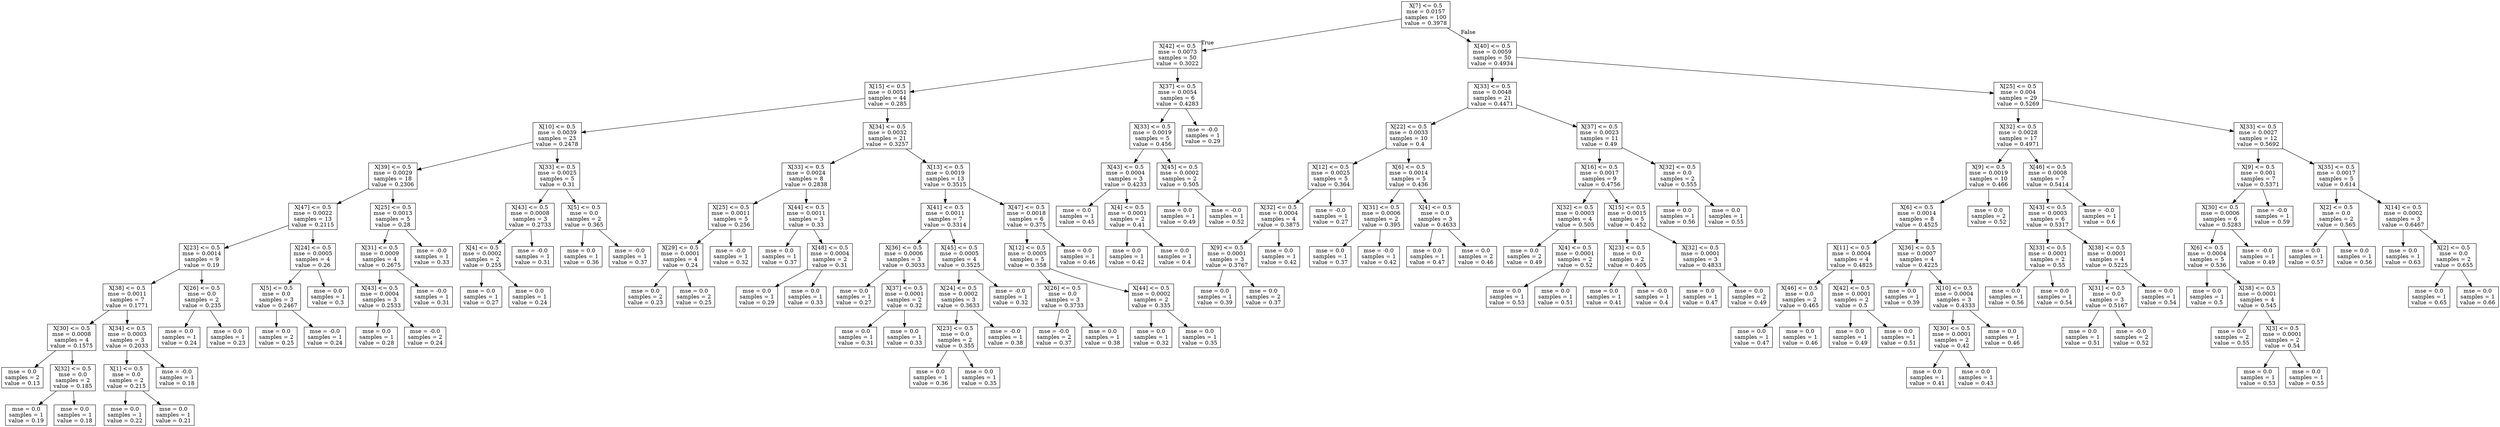 digraph Tree {
node [shape=box] ;
0 [label="X[7] <= 0.5\nmse = 0.0157\nsamples = 100\nvalue = 0.3978"] ;
1 [label="X[42] <= 0.5\nmse = 0.0073\nsamples = 50\nvalue = 0.3022"] ;
0 -> 1 [labeldistance=2.5, labelangle=45, headlabel="True"] ;
2 [label="X[15] <= 0.5\nmse = 0.0051\nsamples = 44\nvalue = 0.285"] ;
1 -> 2 ;
3 [label="X[10] <= 0.5\nmse = 0.0039\nsamples = 23\nvalue = 0.2478"] ;
2 -> 3 ;
4 [label="X[39] <= 0.5\nmse = 0.0029\nsamples = 18\nvalue = 0.2306"] ;
3 -> 4 ;
5 [label="X[47] <= 0.5\nmse = 0.0022\nsamples = 13\nvalue = 0.2115"] ;
4 -> 5 ;
6 [label="X[23] <= 0.5\nmse = 0.0014\nsamples = 9\nvalue = 0.19"] ;
5 -> 6 ;
7 [label="X[38] <= 0.5\nmse = 0.0011\nsamples = 7\nvalue = 0.1771"] ;
6 -> 7 ;
8 [label="X[30] <= 0.5\nmse = 0.0008\nsamples = 4\nvalue = 0.1575"] ;
7 -> 8 ;
9 [label="mse = 0.0\nsamples = 2\nvalue = 0.13"] ;
8 -> 9 ;
10 [label="X[32] <= 0.5\nmse = 0.0\nsamples = 2\nvalue = 0.185"] ;
8 -> 10 ;
11 [label="mse = 0.0\nsamples = 1\nvalue = 0.19"] ;
10 -> 11 ;
12 [label="mse = 0.0\nsamples = 1\nvalue = 0.18"] ;
10 -> 12 ;
13 [label="X[34] <= 0.5\nmse = 0.0003\nsamples = 3\nvalue = 0.2033"] ;
7 -> 13 ;
14 [label="X[1] <= 0.5\nmse = 0.0\nsamples = 2\nvalue = 0.215"] ;
13 -> 14 ;
15 [label="mse = 0.0\nsamples = 1\nvalue = 0.22"] ;
14 -> 15 ;
16 [label="mse = 0.0\nsamples = 1\nvalue = 0.21"] ;
14 -> 16 ;
17 [label="mse = -0.0\nsamples = 1\nvalue = 0.18"] ;
13 -> 17 ;
18 [label="X[26] <= 0.5\nmse = 0.0\nsamples = 2\nvalue = 0.235"] ;
6 -> 18 ;
19 [label="mse = 0.0\nsamples = 1\nvalue = 0.24"] ;
18 -> 19 ;
20 [label="mse = 0.0\nsamples = 1\nvalue = 0.23"] ;
18 -> 20 ;
21 [label="X[24] <= 0.5\nmse = 0.0005\nsamples = 4\nvalue = 0.26"] ;
5 -> 21 ;
22 [label="X[5] <= 0.5\nmse = 0.0\nsamples = 3\nvalue = 0.2467"] ;
21 -> 22 ;
23 [label="mse = 0.0\nsamples = 2\nvalue = 0.25"] ;
22 -> 23 ;
24 [label="mse = -0.0\nsamples = 1\nvalue = 0.24"] ;
22 -> 24 ;
25 [label="mse = 0.0\nsamples = 1\nvalue = 0.3"] ;
21 -> 25 ;
26 [label="X[25] <= 0.5\nmse = 0.0013\nsamples = 5\nvalue = 0.28"] ;
4 -> 26 ;
27 [label="X[31] <= 0.5\nmse = 0.0009\nsamples = 4\nvalue = 0.2675"] ;
26 -> 27 ;
28 [label="X[43] <= 0.5\nmse = 0.0004\nsamples = 3\nvalue = 0.2533"] ;
27 -> 28 ;
29 [label="mse = 0.0\nsamples = 1\nvalue = 0.28"] ;
28 -> 29 ;
30 [label="mse = -0.0\nsamples = 2\nvalue = 0.24"] ;
28 -> 30 ;
31 [label="mse = -0.0\nsamples = 1\nvalue = 0.31"] ;
27 -> 31 ;
32 [label="mse = -0.0\nsamples = 1\nvalue = 0.33"] ;
26 -> 32 ;
33 [label="X[33] <= 0.5\nmse = 0.0025\nsamples = 5\nvalue = 0.31"] ;
3 -> 33 ;
34 [label="X[43] <= 0.5\nmse = 0.0008\nsamples = 3\nvalue = 0.2733"] ;
33 -> 34 ;
35 [label="X[4] <= 0.5\nmse = 0.0002\nsamples = 2\nvalue = 0.255"] ;
34 -> 35 ;
36 [label="mse = 0.0\nsamples = 1\nvalue = 0.27"] ;
35 -> 36 ;
37 [label="mse = 0.0\nsamples = 1\nvalue = 0.24"] ;
35 -> 37 ;
38 [label="mse = -0.0\nsamples = 1\nvalue = 0.31"] ;
34 -> 38 ;
39 [label="X[5] <= 0.5\nmse = 0.0\nsamples = 2\nvalue = 0.365"] ;
33 -> 39 ;
40 [label="mse = 0.0\nsamples = 1\nvalue = 0.36"] ;
39 -> 40 ;
41 [label="mse = -0.0\nsamples = 1\nvalue = 0.37"] ;
39 -> 41 ;
42 [label="X[34] <= 0.5\nmse = 0.0032\nsamples = 21\nvalue = 0.3257"] ;
2 -> 42 ;
43 [label="X[33] <= 0.5\nmse = 0.0024\nsamples = 8\nvalue = 0.2838"] ;
42 -> 43 ;
44 [label="X[25] <= 0.5\nmse = 0.0011\nsamples = 5\nvalue = 0.256"] ;
43 -> 44 ;
45 [label="X[29] <= 0.5\nmse = 0.0001\nsamples = 4\nvalue = 0.24"] ;
44 -> 45 ;
46 [label="mse = 0.0\nsamples = 2\nvalue = 0.23"] ;
45 -> 46 ;
47 [label="mse = 0.0\nsamples = 2\nvalue = 0.25"] ;
45 -> 47 ;
48 [label="mse = -0.0\nsamples = 1\nvalue = 0.32"] ;
44 -> 48 ;
49 [label="X[44] <= 0.5\nmse = 0.0011\nsamples = 3\nvalue = 0.33"] ;
43 -> 49 ;
50 [label="mse = 0.0\nsamples = 1\nvalue = 0.37"] ;
49 -> 50 ;
51 [label="X[48] <= 0.5\nmse = 0.0004\nsamples = 2\nvalue = 0.31"] ;
49 -> 51 ;
52 [label="mse = 0.0\nsamples = 1\nvalue = 0.29"] ;
51 -> 52 ;
53 [label="mse = 0.0\nsamples = 1\nvalue = 0.33"] ;
51 -> 53 ;
54 [label="X[13] <= 0.5\nmse = 0.0019\nsamples = 13\nvalue = 0.3515"] ;
42 -> 54 ;
55 [label="X[41] <= 0.5\nmse = 0.0011\nsamples = 7\nvalue = 0.3314"] ;
54 -> 55 ;
56 [label="X[36] <= 0.5\nmse = 0.0006\nsamples = 3\nvalue = 0.3033"] ;
55 -> 56 ;
57 [label="mse = 0.0\nsamples = 1\nvalue = 0.27"] ;
56 -> 57 ;
58 [label="X[37] <= 0.5\nmse = 0.0001\nsamples = 2\nvalue = 0.32"] ;
56 -> 58 ;
59 [label="mse = 0.0\nsamples = 1\nvalue = 0.31"] ;
58 -> 59 ;
60 [label="mse = 0.0\nsamples = 1\nvalue = 0.33"] ;
58 -> 60 ;
61 [label="X[45] <= 0.5\nmse = 0.0005\nsamples = 4\nvalue = 0.3525"] ;
55 -> 61 ;
62 [label="X[24] <= 0.5\nmse = 0.0002\nsamples = 3\nvalue = 0.3633"] ;
61 -> 62 ;
63 [label="X[23] <= 0.5\nmse = 0.0\nsamples = 2\nvalue = 0.355"] ;
62 -> 63 ;
64 [label="mse = 0.0\nsamples = 1\nvalue = 0.36"] ;
63 -> 64 ;
65 [label="mse = 0.0\nsamples = 1\nvalue = 0.35"] ;
63 -> 65 ;
66 [label="mse = -0.0\nsamples = 1\nvalue = 0.38"] ;
62 -> 66 ;
67 [label="mse = -0.0\nsamples = 1\nvalue = 0.32"] ;
61 -> 67 ;
68 [label="X[47] <= 0.5\nmse = 0.0018\nsamples = 6\nvalue = 0.375"] ;
54 -> 68 ;
69 [label="X[12] <= 0.5\nmse = 0.0005\nsamples = 5\nvalue = 0.358"] ;
68 -> 69 ;
70 [label="X[26] <= 0.5\nmse = 0.0\nsamples = 3\nvalue = 0.3733"] ;
69 -> 70 ;
71 [label="mse = -0.0\nsamples = 2\nvalue = 0.37"] ;
70 -> 71 ;
72 [label="mse = 0.0\nsamples = 1\nvalue = 0.38"] ;
70 -> 72 ;
73 [label="X[44] <= 0.5\nmse = 0.0002\nsamples = 2\nvalue = 0.335"] ;
69 -> 73 ;
74 [label="mse = 0.0\nsamples = 1\nvalue = 0.32"] ;
73 -> 74 ;
75 [label="mse = 0.0\nsamples = 1\nvalue = 0.35"] ;
73 -> 75 ;
76 [label="mse = 0.0\nsamples = 1\nvalue = 0.46"] ;
68 -> 76 ;
77 [label="X[37] <= 0.5\nmse = 0.0054\nsamples = 6\nvalue = 0.4283"] ;
1 -> 77 ;
78 [label="X[33] <= 0.5\nmse = 0.0019\nsamples = 5\nvalue = 0.456"] ;
77 -> 78 ;
79 [label="X[43] <= 0.5\nmse = 0.0004\nsamples = 3\nvalue = 0.4233"] ;
78 -> 79 ;
80 [label="mse = 0.0\nsamples = 1\nvalue = 0.45"] ;
79 -> 80 ;
81 [label="X[4] <= 0.5\nmse = 0.0001\nsamples = 2\nvalue = 0.41"] ;
79 -> 81 ;
82 [label="mse = 0.0\nsamples = 1\nvalue = 0.42"] ;
81 -> 82 ;
83 [label="mse = 0.0\nsamples = 1\nvalue = 0.4"] ;
81 -> 83 ;
84 [label="X[45] <= 0.5\nmse = 0.0002\nsamples = 2\nvalue = 0.505"] ;
78 -> 84 ;
85 [label="mse = 0.0\nsamples = 1\nvalue = 0.49"] ;
84 -> 85 ;
86 [label="mse = -0.0\nsamples = 1\nvalue = 0.52"] ;
84 -> 86 ;
87 [label="mse = -0.0\nsamples = 1\nvalue = 0.29"] ;
77 -> 87 ;
88 [label="X[40] <= 0.5\nmse = 0.0059\nsamples = 50\nvalue = 0.4934"] ;
0 -> 88 [labeldistance=2.5, labelangle=-45, headlabel="False"] ;
89 [label="X[33] <= 0.5\nmse = 0.0048\nsamples = 21\nvalue = 0.4471"] ;
88 -> 89 ;
90 [label="X[22] <= 0.5\nmse = 0.0033\nsamples = 10\nvalue = 0.4"] ;
89 -> 90 ;
91 [label="X[12] <= 0.5\nmse = 0.0025\nsamples = 5\nvalue = 0.364"] ;
90 -> 91 ;
92 [label="X[32] <= 0.5\nmse = 0.0004\nsamples = 4\nvalue = 0.3875"] ;
91 -> 92 ;
93 [label="X[9] <= 0.5\nmse = 0.0001\nsamples = 3\nvalue = 0.3767"] ;
92 -> 93 ;
94 [label="mse = 0.0\nsamples = 1\nvalue = 0.39"] ;
93 -> 94 ;
95 [label="mse = 0.0\nsamples = 2\nvalue = 0.37"] ;
93 -> 95 ;
96 [label="mse = 0.0\nsamples = 1\nvalue = 0.42"] ;
92 -> 96 ;
97 [label="mse = -0.0\nsamples = 1\nvalue = 0.27"] ;
91 -> 97 ;
98 [label="X[6] <= 0.5\nmse = 0.0014\nsamples = 5\nvalue = 0.436"] ;
90 -> 98 ;
99 [label="X[31] <= 0.5\nmse = 0.0006\nsamples = 2\nvalue = 0.395"] ;
98 -> 99 ;
100 [label="mse = 0.0\nsamples = 1\nvalue = 0.37"] ;
99 -> 100 ;
101 [label="mse = -0.0\nsamples = 1\nvalue = 0.42"] ;
99 -> 101 ;
102 [label="X[4] <= 0.5\nmse = 0.0\nsamples = 3\nvalue = 0.4633"] ;
98 -> 102 ;
103 [label="mse = 0.0\nsamples = 1\nvalue = 0.47"] ;
102 -> 103 ;
104 [label="mse = 0.0\nsamples = 2\nvalue = 0.46"] ;
102 -> 104 ;
105 [label="X[37] <= 0.5\nmse = 0.0023\nsamples = 11\nvalue = 0.49"] ;
89 -> 105 ;
106 [label="X[16] <= 0.5\nmse = 0.0017\nsamples = 9\nvalue = 0.4756"] ;
105 -> 106 ;
107 [label="X[32] <= 0.5\nmse = 0.0003\nsamples = 4\nvalue = 0.505"] ;
106 -> 107 ;
108 [label="mse = 0.0\nsamples = 2\nvalue = 0.49"] ;
107 -> 108 ;
109 [label="X[4] <= 0.5\nmse = 0.0001\nsamples = 2\nvalue = 0.52"] ;
107 -> 109 ;
110 [label="mse = 0.0\nsamples = 1\nvalue = 0.53"] ;
109 -> 110 ;
111 [label="mse = 0.0\nsamples = 1\nvalue = 0.51"] ;
109 -> 111 ;
112 [label="X[15] <= 0.5\nmse = 0.0015\nsamples = 5\nvalue = 0.452"] ;
106 -> 112 ;
113 [label="X[23] <= 0.5\nmse = 0.0\nsamples = 2\nvalue = 0.405"] ;
112 -> 113 ;
114 [label="mse = 0.0\nsamples = 1\nvalue = 0.41"] ;
113 -> 114 ;
115 [label="mse = -0.0\nsamples = 1\nvalue = 0.4"] ;
113 -> 115 ;
116 [label="X[32] <= 0.5\nmse = 0.0001\nsamples = 3\nvalue = 0.4833"] ;
112 -> 116 ;
117 [label="mse = 0.0\nsamples = 1\nvalue = 0.47"] ;
116 -> 117 ;
118 [label="mse = 0.0\nsamples = 2\nvalue = 0.49"] ;
116 -> 118 ;
119 [label="X[32] <= 0.5\nmse = 0.0\nsamples = 2\nvalue = 0.555"] ;
105 -> 119 ;
120 [label="mse = 0.0\nsamples = 1\nvalue = 0.56"] ;
119 -> 120 ;
121 [label="mse = 0.0\nsamples = 1\nvalue = 0.55"] ;
119 -> 121 ;
122 [label="X[25] <= 0.5\nmse = 0.004\nsamples = 29\nvalue = 0.5269"] ;
88 -> 122 ;
123 [label="X[32] <= 0.5\nmse = 0.0028\nsamples = 17\nvalue = 0.4971"] ;
122 -> 123 ;
124 [label="X[9] <= 0.5\nmse = 0.0019\nsamples = 10\nvalue = 0.466"] ;
123 -> 124 ;
125 [label="X[6] <= 0.5\nmse = 0.0014\nsamples = 8\nvalue = 0.4525"] ;
124 -> 125 ;
126 [label="X[11] <= 0.5\nmse = 0.0004\nsamples = 4\nvalue = 0.4825"] ;
125 -> 126 ;
127 [label="X[46] <= 0.5\nmse = 0.0\nsamples = 2\nvalue = 0.465"] ;
126 -> 127 ;
128 [label="mse = 0.0\nsamples = 1\nvalue = 0.47"] ;
127 -> 128 ;
129 [label="mse = 0.0\nsamples = 1\nvalue = 0.46"] ;
127 -> 129 ;
130 [label="X[42] <= 0.5\nmse = 0.0001\nsamples = 2\nvalue = 0.5"] ;
126 -> 130 ;
131 [label="mse = 0.0\nsamples = 1\nvalue = 0.49"] ;
130 -> 131 ;
132 [label="mse = 0.0\nsamples = 1\nvalue = 0.51"] ;
130 -> 132 ;
133 [label="X[36] <= 0.5\nmse = 0.0007\nsamples = 4\nvalue = 0.4225"] ;
125 -> 133 ;
134 [label="mse = 0.0\nsamples = 1\nvalue = 0.39"] ;
133 -> 134 ;
135 [label="X[10] <= 0.5\nmse = 0.0004\nsamples = 3\nvalue = 0.4333"] ;
133 -> 135 ;
136 [label="X[30] <= 0.5\nmse = 0.0001\nsamples = 2\nvalue = 0.42"] ;
135 -> 136 ;
137 [label="mse = 0.0\nsamples = 1\nvalue = 0.41"] ;
136 -> 137 ;
138 [label="mse = 0.0\nsamples = 1\nvalue = 0.43"] ;
136 -> 138 ;
139 [label="mse = 0.0\nsamples = 1\nvalue = 0.46"] ;
135 -> 139 ;
140 [label="mse = 0.0\nsamples = 2\nvalue = 0.52"] ;
124 -> 140 ;
141 [label="X[46] <= 0.5\nmse = 0.0008\nsamples = 7\nvalue = 0.5414"] ;
123 -> 141 ;
142 [label="X[43] <= 0.5\nmse = 0.0003\nsamples = 6\nvalue = 0.5317"] ;
141 -> 142 ;
143 [label="X[33] <= 0.5\nmse = 0.0001\nsamples = 2\nvalue = 0.55"] ;
142 -> 143 ;
144 [label="mse = 0.0\nsamples = 1\nvalue = 0.56"] ;
143 -> 144 ;
145 [label="mse = 0.0\nsamples = 1\nvalue = 0.54"] ;
143 -> 145 ;
146 [label="X[38] <= 0.5\nmse = 0.0001\nsamples = 4\nvalue = 0.5225"] ;
142 -> 146 ;
147 [label="X[31] <= 0.5\nmse = 0.0\nsamples = 3\nvalue = 0.5167"] ;
146 -> 147 ;
148 [label="mse = 0.0\nsamples = 1\nvalue = 0.51"] ;
147 -> 148 ;
149 [label="mse = -0.0\nsamples = 2\nvalue = 0.52"] ;
147 -> 149 ;
150 [label="mse = 0.0\nsamples = 1\nvalue = 0.54"] ;
146 -> 150 ;
151 [label="mse = -0.0\nsamples = 1\nvalue = 0.6"] ;
141 -> 151 ;
152 [label="X[33] <= 0.5\nmse = 0.0027\nsamples = 12\nvalue = 0.5692"] ;
122 -> 152 ;
153 [label="X[9] <= 0.5\nmse = 0.001\nsamples = 7\nvalue = 0.5371"] ;
152 -> 153 ;
154 [label="X[30] <= 0.5\nmse = 0.0006\nsamples = 6\nvalue = 0.5283"] ;
153 -> 154 ;
155 [label="X[6] <= 0.5\nmse = 0.0004\nsamples = 5\nvalue = 0.536"] ;
154 -> 155 ;
156 [label="mse = 0.0\nsamples = 1\nvalue = 0.5"] ;
155 -> 156 ;
157 [label="X[38] <= 0.5\nmse = 0.0001\nsamples = 4\nvalue = 0.545"] ;
155 -> 157 ;
158 [label="mse = 0.0\nsamples = 2\nvalue = 0.55"] ;
157 -> 158 ;
159 [label="X[3] <= 0.5\nmse = 0.0001\nsamples = 2\nvalue = 0.54"] ;
157 -> 159 ;
160 [label="mse = 0.0\nsamples = 1\nvalue = 0.53"] ;
159 -> 160 ;
161 [label="mse = 0.0\nsamples = 1\nvalue = 0.55"] ;
159 -> 161 ;
162 [label="mse = -0.0\nsamples = 1\nvalue = 0.49"] ;
154 -> 162 ;
163 [label="mse = -0.0\nsamples = 1\nvalue = 0.59"] ;
153 -> 163 ;
164 [label="X[35] <= 0.5\nmse = 0.0017\nsamples = 5\nvalue = 0.614"] ;
152 -> 164 ;
165 [label="X[2] <= 0.5\nmse = 0.0\nsamples = 2\nvalue = 0.565"] ;
164 -> 165 ;
166 [label="mse = 0.0\nsamples = 1\nvalue = 0.57"] ;
165 -> 166 ;
167 [label="mse = 0.0\nsamples = 1\nvalue = 0.56"] ;
165 -> 167 ;
168 [label="X[14] <= 0.5\nmse = 0.0002\nsamples = 3\nvalue = 0.6467"] ;
164 -> 168 ;
169 [label="mse = 0.0\nsamples = 1\nvalue = 0.63"] ;
168 -> 169 ;
170 [label="X[2] <= 0.5\nmse = 0.0\nsamples = 2\nvalue = 0.655"] ;
168 -> 170 ;
171 [label="mse = 0.0\nsamples = 1\nvalue = 0.65"] ;
170 -> 171 ;
172 [label="mse = 0.0\nsamples = 1\nvalue = 0.66"] ;
170 -> 172 ;
}